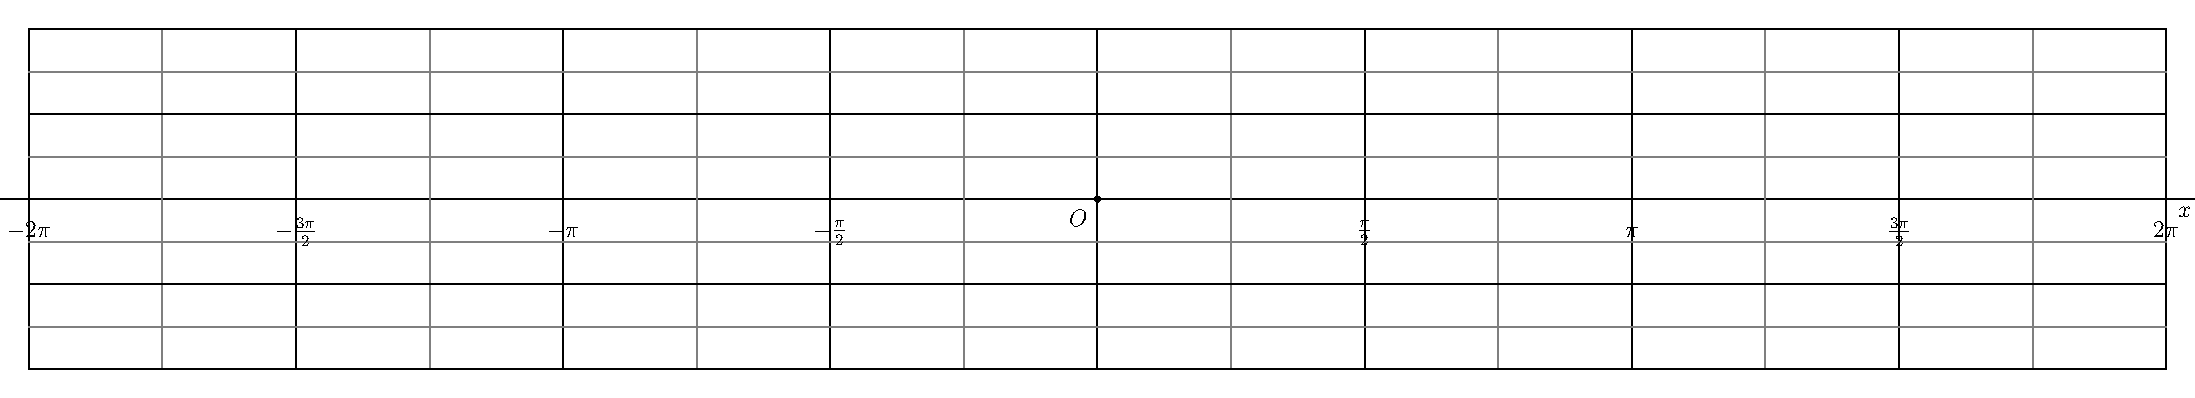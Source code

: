 import graph;

// public real xunit=1cm,yunit=1cm;

void graphicrules(picture pic=currentpicture, string prefix=defaultfilename, real unit=1cm,
                  real xunit=unit != 0 ? unit : 0,
                  real yunit=unit != 0 ? unit : 0,
                  real xmin, real xmax, real ymin, real ymax)
{
  xlimits(xmin, xmax);
  ylimits(ymin, ymax);
  unitsize(3cm);
}

struct rational
{
  int p;
  int q;
  real ep=1/10^5;
};

rational operator init() {return new rational;}

rational rational(real x, real ep=1/10^5)
{
  rational orat;
  int q=1;
  while (abs(round(q*x)-q*x)>ep)
    {
      ++q;
    }
  orat.p=round(q*x);
  orat.q=q;
  orat.ep=ep;
  return orat;
}

int pgcd(int a, int b)
{
  int a_=abs(a), b_=abs(b), r=a_;
  if (b_>a_) {a_=b_; b_=r; r=a_;}
  while (r>0)
    {
      r=a_%b_;
      a_=b_;
      b_=r;
    }
  return a_;
}

string texfrac(int p, int q,
               string factor="",
               bool signin=false, bool factorin=true,
               bool displaystyle=false,
               bool zero=true)
{
  if (p==0) return (zero ? "$0$" : "");
  string disp= displaystyle ? "$\displaystyle " : "$";
  int pgcd=pgcd(p,q);
  int num= round(p/pgcd), den= round(q/pgcd);
  string nums;
  if (num==1)
    if (factor=="" || (!factorin && (den !=1))) nums="1"; else nums="";
  else
    if (num==-1)
      if (factor=="" || (!factorin && (den !=1))) nums="-1"; else nums="-";
    else nums= (string) num;
  if (den==1) return "$" + nums + factor + "$";
  else
    {
      string dens= (den==1) ? "" : (string) den;
      if (signin || num>0)
        if (factorin)
          return disp + "\frac{" + nums + factor + "}{" + (string) dens + "}$";
        else
          return disp + "\frac{" + nums + "}{" + (string) dens + "}"+ factor + "$";
      else
        {
          if (num==-1)
            if (factor=="" || !factorin) nums="1"; else nums="";
          else nums=(string)(abs(num));
          if (factorin)
            return disp + "-\frac{" + nums + factor + "}{" + (string) dens + "}$";
          else
            return disp + "-\frac{" + nums + "}{" + (string) dens + "}"+ factor + "$";
        }
    }
}

string texfrac(rational x,
               string factor="",
               bool signin=false, bool factorin=true,
               bool displaystyle=false,
               bool zero=true)
{
  return texfrac(x.p, x.q, factor, signin, factorin, displaystyle, zero);
}

ticklabel labelfrac(real ep=1/10^5, real factor=1.0,
                    string symbol="",
                    bool signin=false, bool symbolin=true,
                    bool displaystyle=false,
                    bool zero=true)
{
  return new string(real x)
    {
      return texfrac(rational(x/factor), symbol, signin, symbolin, displaystyle, zero);
    };
}

ticklabel labelfrac=labelfrac();

void grid(picture pic=currentpicture,
          real xmin=pic.userMin().x, real xmax=pic.userMax().x,
          real ymin=pic.userMin().y, real ymax=pic.userMax().y,
          real xStep=1, real xstep=.5,
          real yStep=1, real ystep=.5,
          pen pTick=nullpen, pen ptick=grey, bool above=true)
{
  xaxis(pic, BottomTop, xmin, xmax, Ticks("%",extend=true,Step=xStep,step=xstep,pTick=pTick,ptick=ptick), above=above);
  yaxis(pic, LeftRight, ymin, ymax, Ticks("%",extend=true,Step=yStep,step=ystep,pTick=pTick,ptick=ptick), above=above);
}

void cartesianaxis(picture pic=currentpicture,
                   Label Lx=Label("$x$",align=S),
                   Label Ly=Label("$y$",align=W),
                   real xmin=pic.userMin().x, real xmax=pic.userMax().x,
                   real ymin=pic.userMin().y, real ymax=pic.userMax().y,
                   real extrawidth=1, real extraheight=extrawidth,
                   pen p=currentpen,
                   ticks xticks=Ticks("%",pTick=nullpen, ptick=grey),
                   ticks yticks=Ticks("%",pTick=nullpen, ptick=grey),
                   bool above=true,
                   arrowbar arrow=Arrow)
{
  extraheight= cm*extraheight/(2*pic.yunitsize);
  extrawidth = cm*extrawidth/(2*pic.xunitsize);
  yequals(pic, Lx, 0, xmin-extrawidth, xmax+extrawidth, p, above, arrow=arrow);
  yequals(pic, 0, xmin, xmax, p, xticks, above);
  xequals(pic, Ly, 0, ymin-extraheight, ymax+extraheight, p, above, arrow=arrow);
  xequals(pic, 0, ymin, ymax, p, yticks, above);
}

void labeloij(picture pic=currentpicture,
              Label Lo=Label("$O$",NoFill),
              Label Li=Label("$\vec{\imath}$",NoFill),
              Label Lj=Label("$\vec{\jmath}$",NoFill),
              pair diro=SW, pair diri=S, pair dirj=W,
              pen p=scale(2)*currentpen,
              filltype filltype=NoFill, arrowbar arrow=Arrow(2mm))
{
  if (Lo.filltype==NoFill) Lo.filltype=filltype;
  if (Li.filltype==NoFill) Li.filltype=filltype;
  if (Lj.filltype==NoFill) Lj.filltype=filltype;
  labelx(pic, Lo, 0, diro, p);
  draw(pic, Li, (0,0)--(1,0), diri, p, arrow);
  draw(pic, Lj, (0,0)--(0,1), dirj, p, arrow);
  dot(pic, (0,0), dotsize(p)+p);
}

void labeloIJ(picture pic=currentpicture,
              Label Lo=Label("$O$",NoFill),
              Label LI=Label("$I$",NoFill),
              Label LJ=Label("$J$",NoFill),
              pair diro=SW, pair dirI=S, pair dirJ=W,
              pen p=currentpen,
              filltype filltype=NoFill, arrowbar arrow=Arrow)
{
  if (Lo.filltype==NoFill) Lo.filltype=filltype;
  if (LI.filltype==NoFill) LI.filltype=filltype;
  if (LJ.filltype==NoFill) LJ.filltype=filltype;
  labelx(pic, LI, 1, dirI, p);
  labely(pic, LJ, 1, dirJ, p);
  labelx(pic, Lo, 0, diro, p);
  dot(pic, (0,0), dotsize(p)+p);
}

graphicrules(xunit=1cm, yunit=3cm,
             xmin=-2pi, xmax=2pi, ymin=-1, ymax=1);
grid(xStep=pi/2, xstep=pi/4, yStep=.5, ystep=.25);
cartesianaxis(xticks=Ticks(Label(UnFill),labelfrac(factor=pi,symbol="\pi",symbolin=true, zero=false),Step=pi/2, step=pi/4, ptick=grey),
              yticks=Ticks(Label(UnFill),labelfrac(zero=false),Step=.5,step=.25, ptick=grey), arrow=None);
dot("$O$",(0,0),2SW);